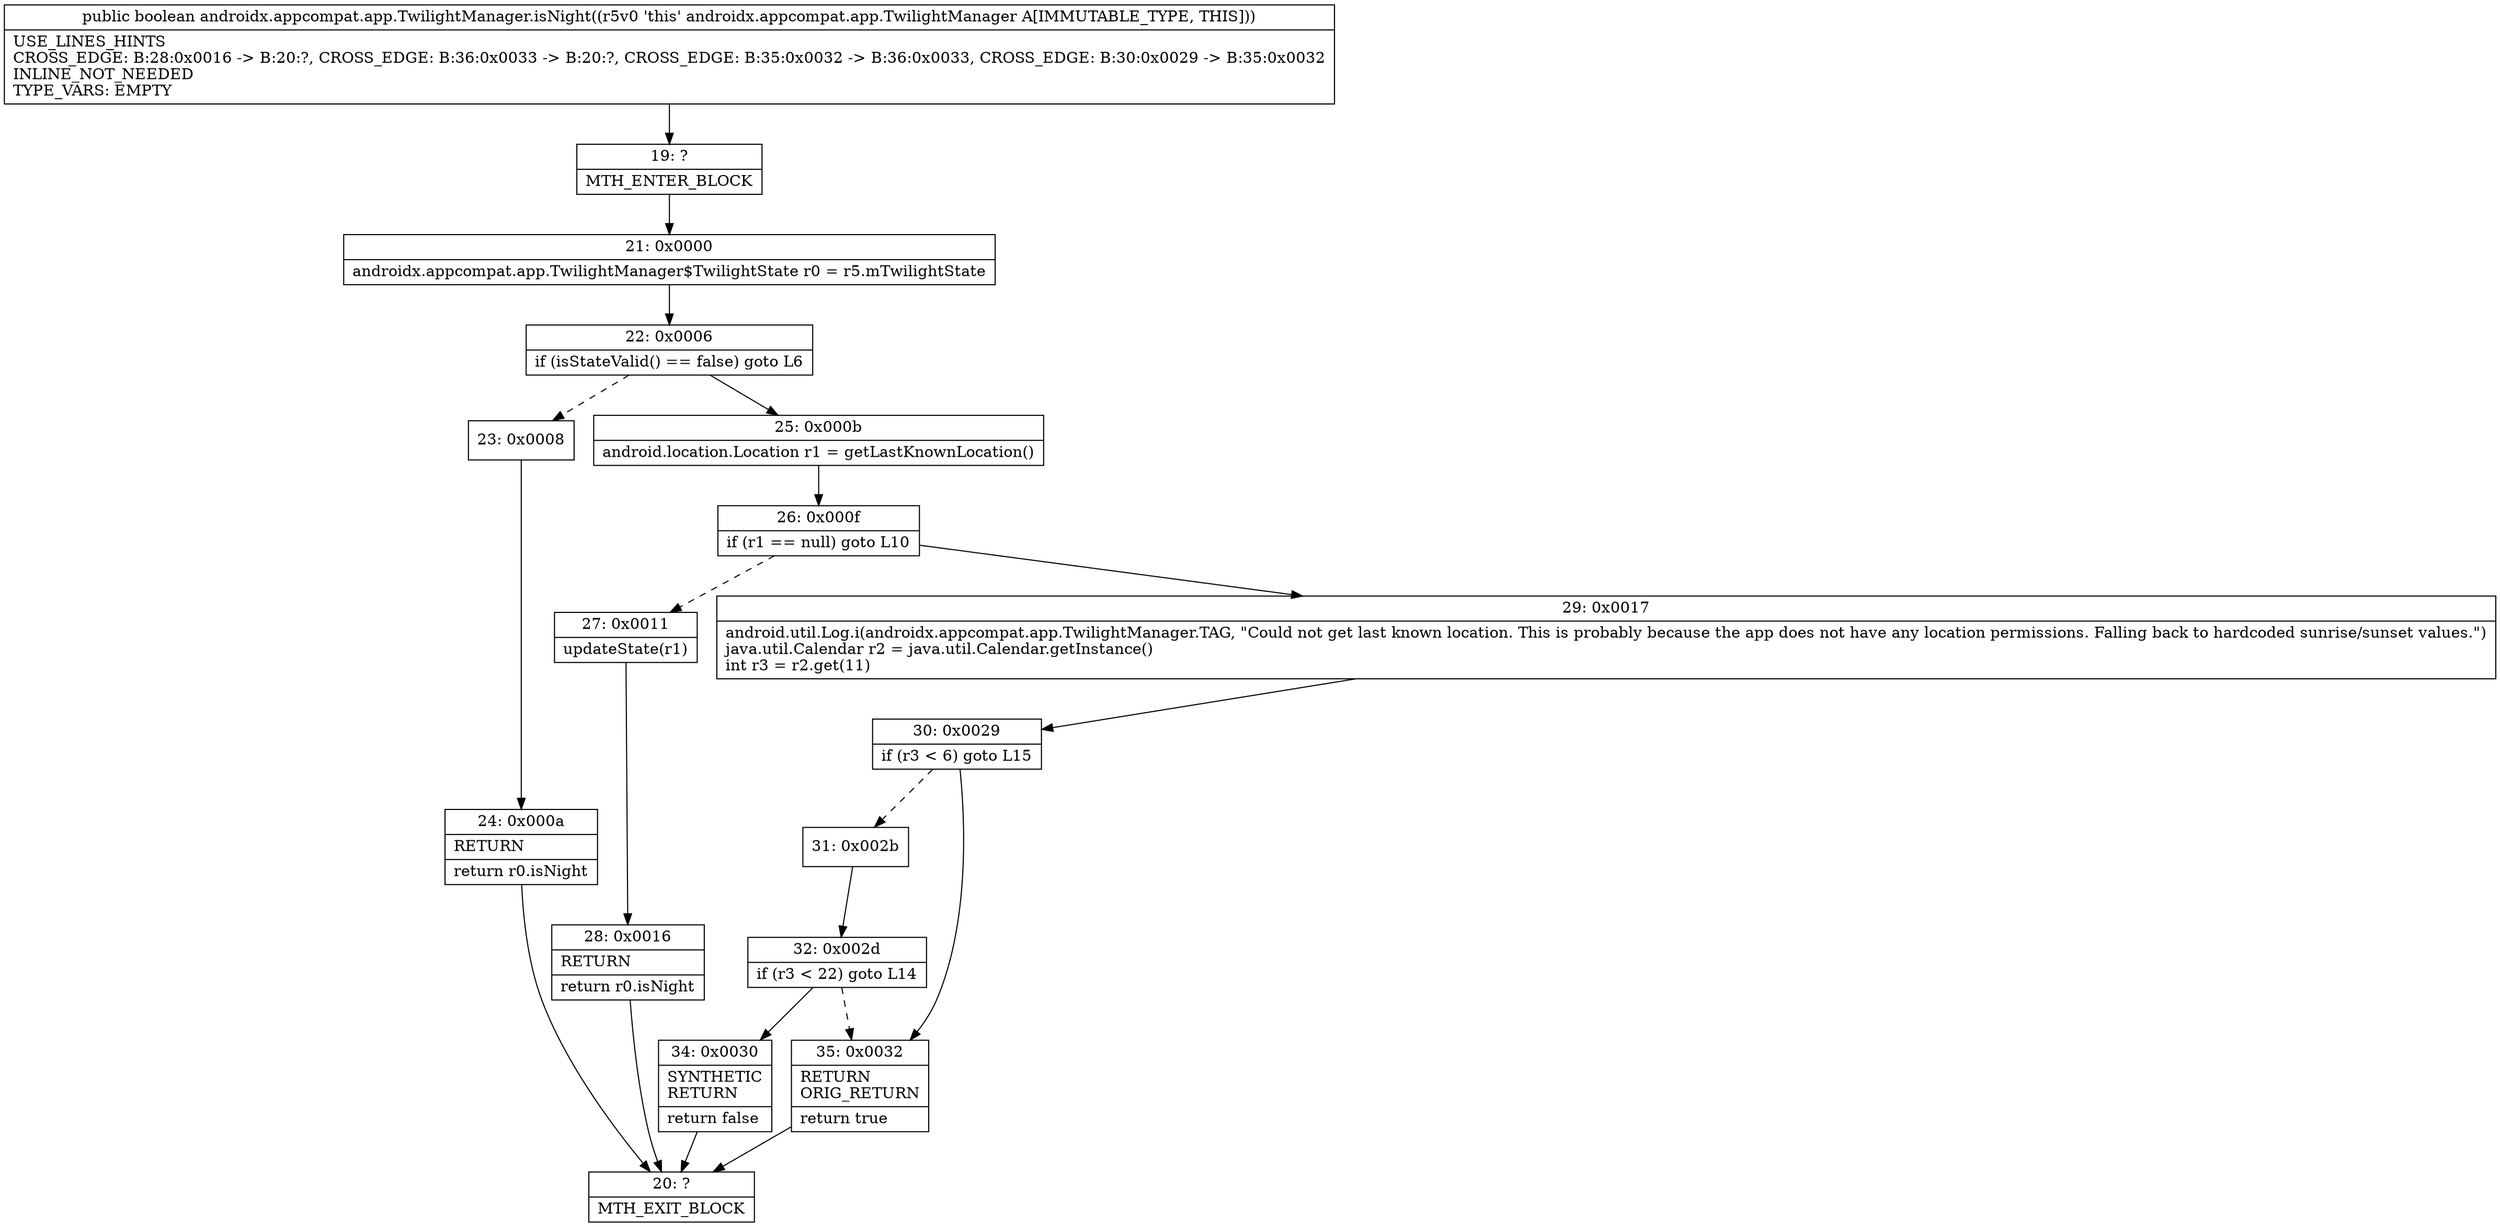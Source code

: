 digraph "CFG forandroidx.appcompat.app.TwilightManager.isNight()Z" {
Node_19 [shape=record,label="{19\:\ ?|MTH_ENTER_BLOCK\l}"];
Node_21 [shape=record,label="{21\:\ 0x0000|androidx.appcompat.app.TwilightManager$TwilightState r0 = r5.mTwilightState\l}"];
Node_22 [shape=record,label="{22\:\ 0x0006|if (isStateValid() == false) goto L6\l}"];
Node_23 [shape=record,label="{23\:\ 0x0008}"];
Node_24 [shape=record,label="{24\:\ 0x000a|RETURN\l|return r0.isNight\l}"];
Node_20 [shape=record,label="{20\:\ ?|MTH_EXIT_BLOCK\l}"];
Node_25 [shape=record,label="{25\:\ 0x000b|android.location.Location r1 = getLastKnownLocation()\l}"];
Node_26 [shape=record,label="{26\:\ 0x000f|if (r1 == null) goto L10\l}"];
Node_27 [shape=record,label="{27\:\ 0x0011|updateState(r1)\l}"];
Node_28 [shape=record,label="{28\:\ 0x0016|RETURN\l|return r0.isNight\l}"];
Node_29 [shape=record,label="{29\:\ 0x0017|android.util.Log.i(androidx.appcompat.app.TwilightManager.TAG, \"Could not get last known location. This is probably because the app does not have any location permissions. Falling back to hardcoded sunrise\/sunset values.\")\ljava.util.Calendar r2 = java.util.Calendar.getInstance()\lint r3 = r2.get(11)\l}"];
Node_30 [shape=record,label="{30\:\ 0x0029|if (r3 \< 6) goto L15\l}"];
Node_31 [shape=record,label="{31\:\ 0x002b}"];
Node_32 [shape=record,label="{32\:\ 0x002d|if (r3 \< 22) goto L14\l}"];
Node_34 [shape=record,label="{34\:\ 0x0030|SYNTHETIC\lRETURN\l|return false\l}"];
Node_35 [shape=record,label="{35\:\ 0x0032|RETURN\lORIG_RETURN\l|return true\l}"];
MethodNode[shape=record,label="{public boolean androidx.appcompat.app.TwilightManager.isNight((r5v0 'this' androidx.appcompat.app.TwilightManager A[IMMUTABLE_TYPE, THIS]))  | USE_LINES_HINTS\lCROSS_EDGE: B:28:0x0016 \-\> B:20:?, CROSS_EDGE: B:36:0x0033 \-\> B:20:?, CROSS_EDGE: B:35:0x0032 \-\> B:36:0x0033, CROSS_EDGE: B:30:0x0029 \-\> B:35:0x0032\lINLINE_NOT_NEEDED\lTYPE_VARS: EMPTY\l}"];
MethodNode -> Node_19;Node_19 -> Node_21;
Node_21 -> Node_22;
Node_22 -> Node_23[style=dashed];
Node_22 -> Node_25;
Node_23 -> Node_24;
Node_24 -> Node_20;
Node_25 -> Node_26;
Node_26 -> Node_27[style=dashed];
Node_26 -> Node_29;
Node_27 -> Node_28;
Node_28 -> Node_20;
Node_29 -> Node_30;
Node_30 -> Node_31[style=dashed];
Node_30 -> Node_35;
Node_31 -> Node_32;
Node_32 -> Node_34;
Node_32 -> Node_35[style=dashed];
Node_34 -> Node_20;
Node_35 -> Node_20;
}

